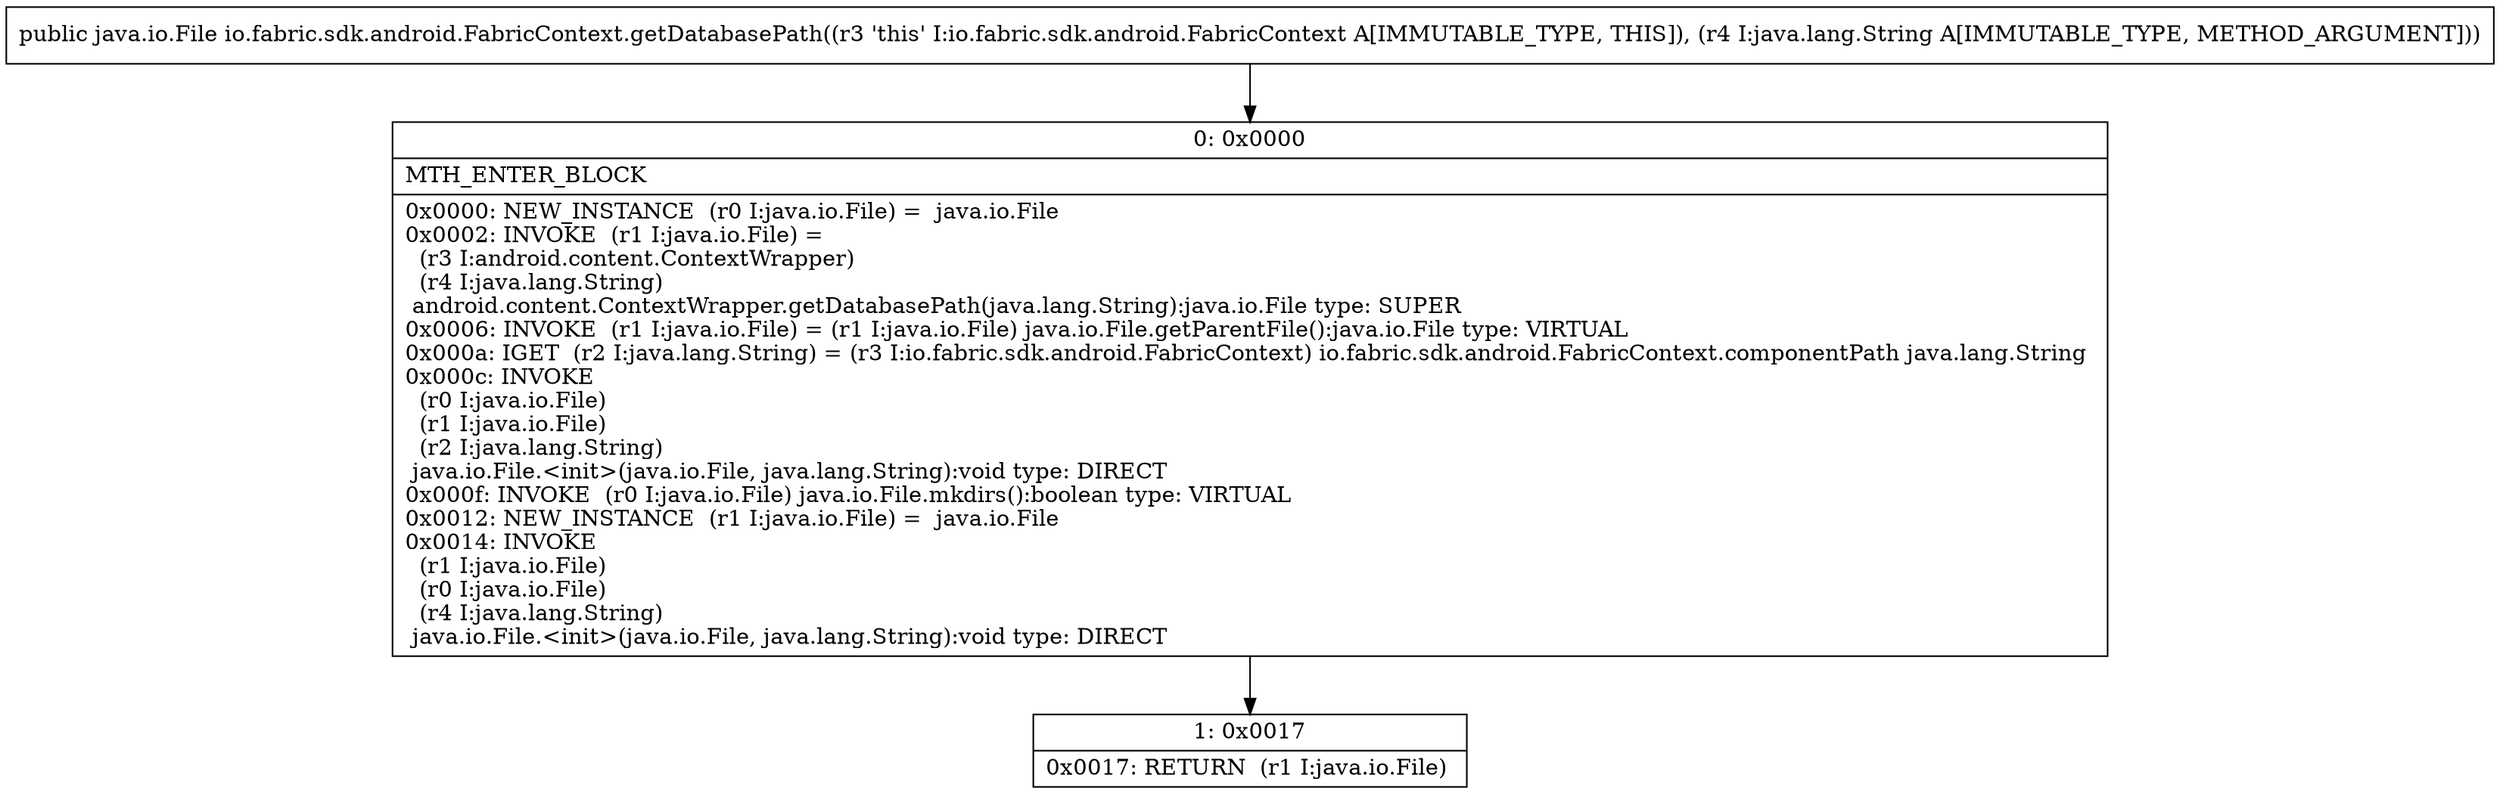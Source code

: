 digraph "CFG forio.fabric.sdk.android.FabricContext.getDatabasePath(Ljava\/lang\/String;)Ljava\/io\/File;" {
Node_0 [shape=record,label="{0\:\ 0x0000|MTH_ENTER_BLOCK\l|0x0000: NEW_INSTANCE  (r0 I:java.io.File) =  java.io.File \l0x0002: INVOKE  (r1 I:java.io.File) = \l  (r3 I:android.content.ContextWrapper)\l  (r4 I:java.lang.String)\l android.content.ContextWrapper.getDatabasePath(java.lang.String):java.io.File type: SUPER \l0x0006: INVOKE  (r1 I:java.io.File) = (r1 I:java.io.File) java.io.File.getParentFile():java.io.File type: VIRTUAL \l0x000a: IGET  (r2 I:java.lang.String) = (r3 I:io.fabric.sdk.android.FabricContext) io.fabric.sdk.android.FabricContext.componentPath java.lang.String \l0x000c: INVOKE  \l  (r0 I:java.io.File)\l  (r1 I:java.io.File)\l  (r2 I:java.lang.String)\l java.io.File.\<init\>(java.io.File, java.lang.String):void type: DIRECT \l0x000f: INVOKE  (r0 I:java.io.File) java.io.File.mkdirs():boolean type: VIRTUAL \l0x0012: NEW_INSTANCE  (r1 I:java.io.File) =  java.io.File \l0x0014: INVOKE  \l  (r1 I:java.io.File)\l  (r0 I:java.io.File)\l  (r4 I:java.lang.String)\l java.io.File.\<init\>(java.io.File, java.lang.String):void type: DIRECT \l}"];
Node_1 [shape=record,label="{1\:\ 0x0017|0x0017: RETURN  (r1 I:java.io.File) \l}"];
MethodNode[shape=record,label="{public java.io.File io.fabric.sdk.android.FabricContext.getDatabasePath((r3 'this' I:io.fabric.sdk.android.FabricContext A[IMMUTABLE_TYPE, THIS]), (r4 I:java.lang.String A[IMMUTABLE_TYPE, METHOD_ARGUMENT])) }"];
MethodNode -> Node_0;
Node_0 -> Node_1;
}

